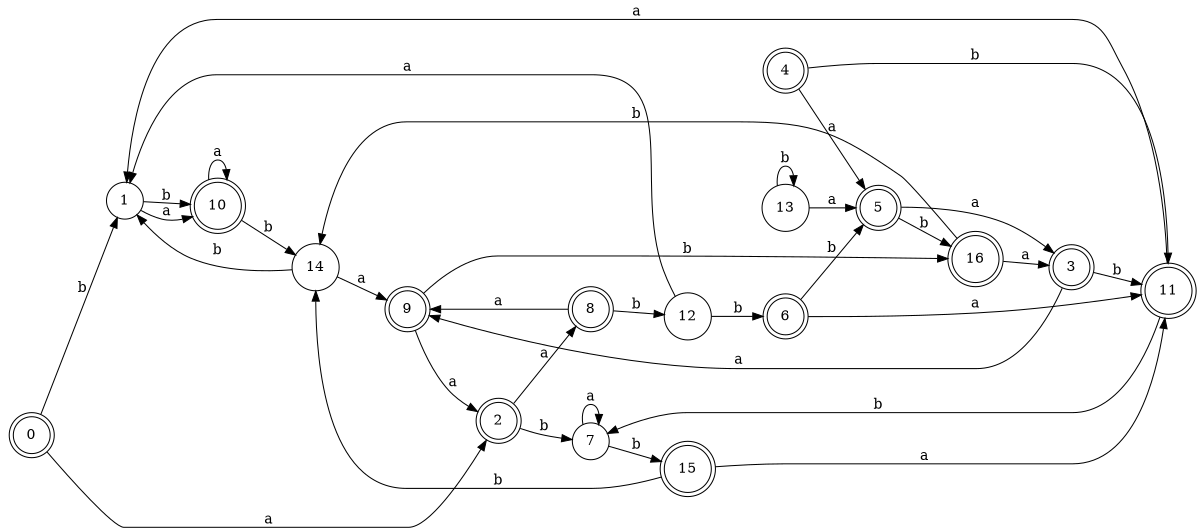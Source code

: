digraph n14_2 {
__start0 [label="" shape="none"];

rankdir=LR;
size="8,5";

s0 [style="rounded,filled", color="black", fillcolor="white" shape="doublecircle", label="0"];
s1 [style="filled", color="black", fillcolor="white" shape="circle", label="1"];
s2 [style="rounded,filled", color="black", fillcolor="white" shape="doublecircle", label="2"];
s3 [style="rounded,filled", color="black", fillcolor="white" shape="doublecircle", label="3"];
s4 [style="rounded,filled", color="black", fillcolor="white" shape="doublecircle", label="4"];
s5 [style="rounded,filled", color="black", fillcolor="white" shape="doublecircle", label="5"];
s6 [style="rounded,filled", color="black", fillcolor="white" shape="doublecircle", label="6"];
s7 [style="filled", color="black", fillcolor="white" shape="circle", label="7"];
s8 [style="rounded,filled", color="black", fillcolor="white" shape="doublecircle", label="8"];
s9 [style="rounded,filled", color="black", fillcolor="white" shape="doublecircle", label="9"];
s10 [style="rounded,filled", color="black", fillcolor="white" shape="doublecircle", label="10"];
s11 [style="rounded,filled", color="black", fillcolor="white" shape="doublecircle", label="11"];
s12 [style="filled", color="black", fillcolor="white" shape="circle", label="12"];
s13 [style="filled", color="black", fillcolor="white" shape="circle", label="13"];
s14 [style="filled", color="black", fillcolor="white" shape="circle", label="14"];
s15 [style="rounded,filled", color="black", fillcolor="white" shape="doublecircle", label="15"];
s16 [style="rounded,filled", color="black", fillcolor="white" shape="doublecircle", label="16"];
s0 -> s2 [label="a"];
s0 -> s1 [label="b"];
s1 -> s10 [label="a"];
s1 -> s10 [label="b"];
s2 -> s8 [label="a"];
s2 -> s7 [label="b"];
s3 -> s9 [label="a"];
s3 -> s11 [label="b"];
s4 -> s5 [label="a"];
s4 -> s11 [label="b"];
s5 -> s3 [label="a"];
s5 -> s16 [label="b"];
s6 -> s11 [label="a"];
s6 -> s5 [label="b"];
s7 -> s7 [label="a"];
s7 -> s15 [label="b"];
s8 -> s9 [label="a"];
s8 -> s12 [label="b"];
s9 -> s2 [label="a"];
s9 -> s16 [label="b"];
s10 -> s10 [label="a"];
s10 -> s14 [label="b"];
s11 -> s1 [label="a"];
s11 -> s7 [label="b"];
s12 -> s1 [label="a"];
s12 -> s6 [label="b"];
s13 -> s5 [label="a"];
s13 -> s13 [label="b"];
s14 -> s9 [label="a"];
s14 -> s1 [label="b"];
s15 -> s11 [label="a"];
s15 -> s14 [label="b"];
s16 -> s3 [label="a"];
s16 -> s14 [label="b"];

}